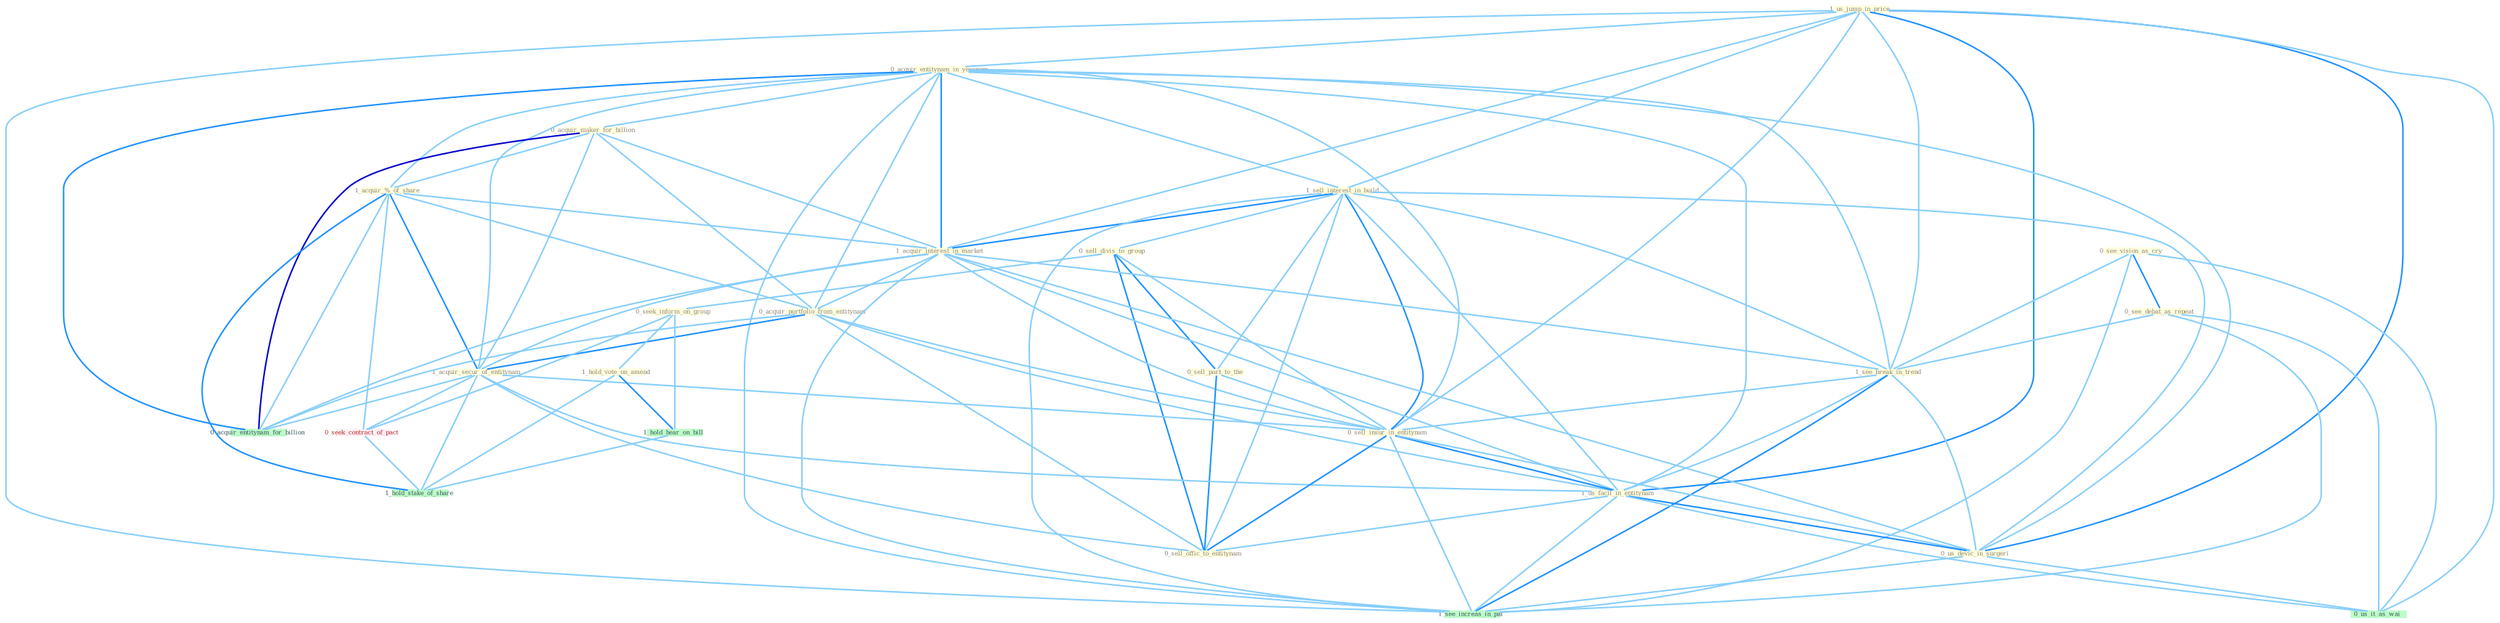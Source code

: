 Graph G{ 
    node
    [shape=polygon,style=filled,width=.5,height=.06,color="#BDFCC9",fixedsize=true,fontsize=4,
    fontcolor="#2f4f4f"];
    {node
    [color="#ffffe0", fontcolor="#8b7d6b"] "1_us_jump_in_price " "0_acquir_entitynam_in_yearnum " "1_sell_interest_in_build " "0_acquir_maker_for_billion " "1_acquir_%_of_share " "0_see_vision_as_cry " "0_sell_divis_to_group " "1_acquir_interest_in_market " "0_acquir_portfolio_from_entitynam " "0_sell_part_to_the " "0_see_debat_as_repeat " "1_acquir_secur_of_entitynam " "1_see_break_in_trend " "0_seek_inform_on_group " "0_sell_insur_in_entitynam " "1_us_facil_in_entitynam " "0_us_devic_in_surgeri " "0_sell_offic_to_entitynam " "1_hold_vote_on_amend "}
{node [color="#fff0f5", fontcolor="#b22222"] "0_seek_contract_of_pact "}
edge [color="#B0E2FF"];

	"1_us_jump_in_price " -- "0_acquir_entitynam_in_yearnum " [w="1", color="#87cefa" ];
	"1_us_jump_in_price " -- "1_sell_interest_in_build " [w="1", color="#87cefa" ];
	"1_us_jump_in_price " -- "1_acquir_interest_in_market " [w="1", color="#87cefa" ];
	"1_us_jump_in_price " -- "1_see_break_in_trend " [w="1", color="#87cefa" ];
	"1_us_jump_in_price " -- "0_sell_insur_in_entitynam " [w="1", color="#87cefa" ];
	"1_us_jump_in_price " -- "1_us_facil_in_entitynam " [w="2", color="#1e90ff" , len=0.8];
	"1_us_jump_in_price " -- "0_us_devic_in_surgeri " [w="2", color="#1e90ff" , len=0.8];
	"1_us_jump_in_price " -- "0_us_it_as_wai " [w="1", color="#87cefa" ];
	"1_us_jump_in_price " -- "1_see_increas_in_pai " [w="1", color="#87cefa" ];
	"0_acquir_entitynam_in_yearnum " -- "1_sell_interest_in_build " [w="1", color="#87cefa" ];
	"0_acquir_entitynam_in_yearnum " -- "0_acquir_maker_for_billion " [w="1", color="#87cefa" ];
	"0_acquir_entitynam_in_yearnum " -- "1_acquir_%_of_share " [w="1", color="#87cefa" ];
	"0_acquir_entitynam_in_yearnum " -- "1_acquir_interest_in_market " [w="2", color="#1e90ff" , len=0.8];
	"0_acquir_entitynam_in_yearnum " -- "0_acquir_portfolio_from_entitynam " [w="1", color="#87cefa" ];
	"0_acquir_entitynam_in_yearnum " -- "1_acquir_secur_of_entitynam " [w="1", color="#87cefa" ];
	"0_acquir_entitynam_in_yearnum " -- "1_see_break_in_trend " [w="1", color="#87cefa" ];
	"0_acquir_entitynam_in_yearnum " -- "0_sell_insur_in_entitynam " [w="1", color="#87cefa" ];
	"0_acquir_entitynam_in_yearnum " -- "1_us_facil_in_entitynam " [w="1", color="#87cefa" ];
	"0_acquir_entitynam_in_yearnum " -- "0_us_devic_in_surgeri " [w="1", color="#87cefa" ];
	"0_acquir_entitynam_in_yearnum " -- "0_acquir_entitynam_for_billion " [w="2", color="#1e90ff" , len=0.8];
	"0_acquir_entitynam_in_yearnum " -- "1_see_increas_in_pai " [w="1", color="#87cefa" ];
	"1_sell_interest_in_build " -- "0_sell_divis_to_group " [w="1", color="#87cefa" ];
	"1_sell_interest_in_build " -- "1_acquir_interest_in_market " [w="2", color="#1e90ff" , len=0.8];
	"1_sell_interest_in_build " -- "0_sell_part_to_the " [w="1", color="#87cefa" ];
	"1_sell_interest_in_build " -- "1_see_break_in_trend " [w="1", color="#87cefa" ];
	"1_sell_interest_in_build " -- "0_sell_insur_in_entitynam " [w="2", color="#1e90ff" , len=0.8];
	"1_sell_interest_in_build " -- "1_us_facil_in_entitynam " [w="1", color="#87cefa" ];
	"1_sell_interest_in_build " -- "0_us_devic_in_surgeri " [w="1", color="#87cefa" ];
	"1_sell_interest_in_build " -- "0_sell_offic_to_entitynam " [w="1", color="#87cefa" ];
	"1_sell_interest_in_build " -- "1_see_increas_in_pai " [w="1", color="#87cefa" ];
	"0_acquir_maker_for_billion " -- "1_acquir_%_of_share " [w="1", color="#87cefa" ];
	"0_acquir_maker_for_billion " -- "1_acquir_interest_in_market " [w="1", color="#87cefa" ];
	"0_acquir_maker_for_billion " -- "0_acquir_portfolio_from_entitynam " [w="1", color="#87cefa" ];
	"0_acquir_maker_for_billion " -- "1_acquir_secur_of_entitynam " [w="1", color="#87cefa" ];
	"0_acquir_maker_for_billion " -- "0_acquir_entitynam_for_billion " [w="3", color="#0000cd" , len=0.6];
	"1_acquir_%_of_share " -- "1_acquir_interest_in_market " [w="1", color="#87cefa" ];
	"1_acquir_%_of_share " -- "0_acquir_portfolio_from_entitynam " [w="1", color="#87cefa" ];
	"1_acquir_%_of_share " -- "1_acquir_secur_of_entitynam " [w="2", color="#1e90ff" , len=0.8];
	"1_acquir_%_of_share " -- "0_seek_contract_of_pact " [w="1", color="#87cefa" ];
	"1_acquir_%_of_share " -- "0_acquir_entitynam_for_billion " [w="1", color="#87cefa" ];
	"1_acquir_%_of_share " -- "1_hold_stake_of_share " [w="2", color="#1e90ff" , len=0.8];
	"0_see_vision_as_cry " -- "0_see_debat_as_repeat " [w="2", color="#1e90ff" , len=0.8];
	"0_see_vision_as_cry " -- "1_see_break_in_trend " [w="1", color="#87cefa" ];
	"0_see_vision_as_cry " -- "0_us_it_as_wai " [w="1", color="#87cefa" ];
	"0_see_vision_as_cry " -- "1_see_increas_in_pai " [w="1", color="#87cefa" ];
	"0_sell_divis_to_group " -- "0_sell_part_to_the " [w="2", color="#1e90ff" , len=0.8];
	"0_sell_divis_to_group " -- "0_seek_inform_on_group " [w="1", color="#87cefa" ];
	"0_sell_divis_to_group " -- "0_sell_insur_in_entitynam " [w="1", color="#87cefa" ];
	"0_sell_divis_to_group " -- "0_sell_offic_to_entitynam " [w="2", color="#1e90ff" , len=0.8];
	"1_acquir_interest_in_market " -- "0_acquir_portfolio_from_entitynam " [w="1", color="#87cefa" ];
	"1_acquir_interest_in_market " -- "1_acquir_secur_of_entitynam " [w="1", color="#87cefa" ];
	"1_acquir_interest_in_market " -- "1_see_break_in_trend " [w="1", color="#87cefa" ];
	"1_acquir_interest_in_market " -- "0_sell_insur_in_entitynam " [w="1", color="#87cefa" ];
	"1_acquir_interest_in_market " -- "1_us_facil_in_entitynam " [w="1", color="#87cefa" ];
	"1_acquir_interest_in_market " -- "0_us_devic_in_surgeri " [w="1", color="#87cefa" ];
	"1_acquir_interest_in_market " -- "0_acquir_entitynam_for_billion " [w="1", color="#87cefa" ];
	"1_acquir_interest_in_market " -- "1_see_increas_in_pai " [w="1", color="#87cefa" ];
	"0_acquir_portfolio_from_entitynam " -- "1_acquir_secur_of_entitynam " [w="2", color="#1e90ff" , len=0.8];
	"0_acquir_portfolio_from_entitynam " -- "0_sell_insur_in_entitynam " [w="1", color="#87cefa" ];
	"0_acquir_portfolio_from_entitynam " -- "1_us_facil_in_entitynam " [w="1", color="#87cefa" ];
	"0_acquir_portfolio_from_entitynam " -- "0_sell_offic_to_entitynam " [w="1", color="#87cefa" ];
	"0_acquir_portfolio_from_entitynam " -- "0_acquir_entitynam_for_billion " [w="1", color="#87cefa" ];
	"0_sell_part_to_the " -- "0_sell_insur_in_entitynam " [w="1", color="#87cefa" ];
	"0_sell_part_to_the " -- "0_sell_offic_to_entitynam " [w="2", color="#1e90ff" , len=0.8];
	"0_see_debat_as_repeat " -- "1_see_break_in_trend " [w="1", color="#87cefa" ];
	"0_see_debat_as_repeat " -- "0_us_it_as_wai " [w="1", color="#87cefa" ];
	"0_see_debat_as_repeat " -- "1_see_increas_in_pai " [w="1", color="#87cefa" ];
	"1_acquir_secur_of_entitynam " -- "0_sell_insur_in_entitynam " [w="1", color="#87cefa" ];
	"1_acquir_secur_of_entitynam " -- "1_us_facil_in_entitynam " [w="1", color="#87cefa" ];
	"1_acquir_secur_of_entitynam " -- "0_sell_offic_to_entitynam " [w="1", color="#87cefa" ];
	"1_acquir_secur_of_entitynam " -- "0_seek_contract_of_pact " [w="1", color="#87cefa" ];
	"1_acquir_secur_of_entitynam " -- "0_acquir_entitynam_for_billion " [w="1", color="#87cefa" ];
	"1_acquir_secur_of_entitynam " -- "1_hold_stake_of_share " [w="1", color="#87cefa" ];
	"1_see_break_in_trend " -- "0_sell_insur_in_entitynam " [w="1", color="#87cefa" ];
	"1_see_break_in_trend " -- "1_us_facil_in_entitynam " [w="1", color="#87cefa" ];
	"1_see_break_in_trend " -- "0_us_devic_in_surgeri " [w="1", color="#87cefa" ];
	"1_see_break_in_trend " -- "1_see_increas_in_pai " [w="2", color="#1e90ff" , len=0.8];
	"0_seek_inform_on_group " -- "1_hold_vote_on_amend " [w="1", color="#87cefa" ];
	"0_seek_inform_on_group " -- "0_seek_contract_of_pact " [w="1", color="#87cefa" ];
	"0_seek_inform_on_group " -- "1_hold_hear_on_bill " [w="1", color="#87cefa" ];
	"0_sell_insur_in_entitynam " -- "1_us_facil_in_entitynam " [w="2", color="#1e90ff" , len=0.8];
	"0_sell_insur_in_entitynam " -- "0_us_devic_in_surgeri " [w="1", color="#87cefa" ];
	"0_sell_insur_in_entitynam " -- "0_sell_offic_to_entitynam " [w="2", color="#1e90ff" , len=0.8];
	"0_sell_insur_in_entitynam " -- "1_see_increas_in_pai " [w="1", color="#87cefa" ];
	"1_us_facil_in_entitynam " -- "0_us_devic_in_surgeri " [w="2", color="#1e90ff" , len=0.8];
	"1_us_facil_in_entitynam " -- "0_sell_offic_to_entitynam " [w="1", color="#87cefa" ];
	"1_us_facil_in_entitynam " -- "0_us_it_as_wai " [w="1", color="#87cefa" ];
	"1_us_facil_in_entitynam " -- "1_see_increas_in_pai " [w="1", color="#87cefa" ];
	"0_us_devic_in_surgeri " -- "0_us_it_as_wai " [w="1", color="#87cefa" ];
	"0_us_devic_in_surgeri " -- "1_see_increas_in_pai " [w="1", color="#87cefa" ];
	"1_hold_vote_on_amend " -- "1_hold_hear_on_bill " [w="2", color="#1e90ff" , len=0.8];
	"1_hold_vote_on_amend " -- "1_hold_stake_of_share " [w="1", color="#87cefa" ];
	"0_seek_contract_of_pact " -- "1_hold_stake_of_share " [w="1", color="#87cefa" ];
	"1_hold_hear_on_bill " -- "1_hold_stake_of_share " [w="1", color="#87cefa" ];
}